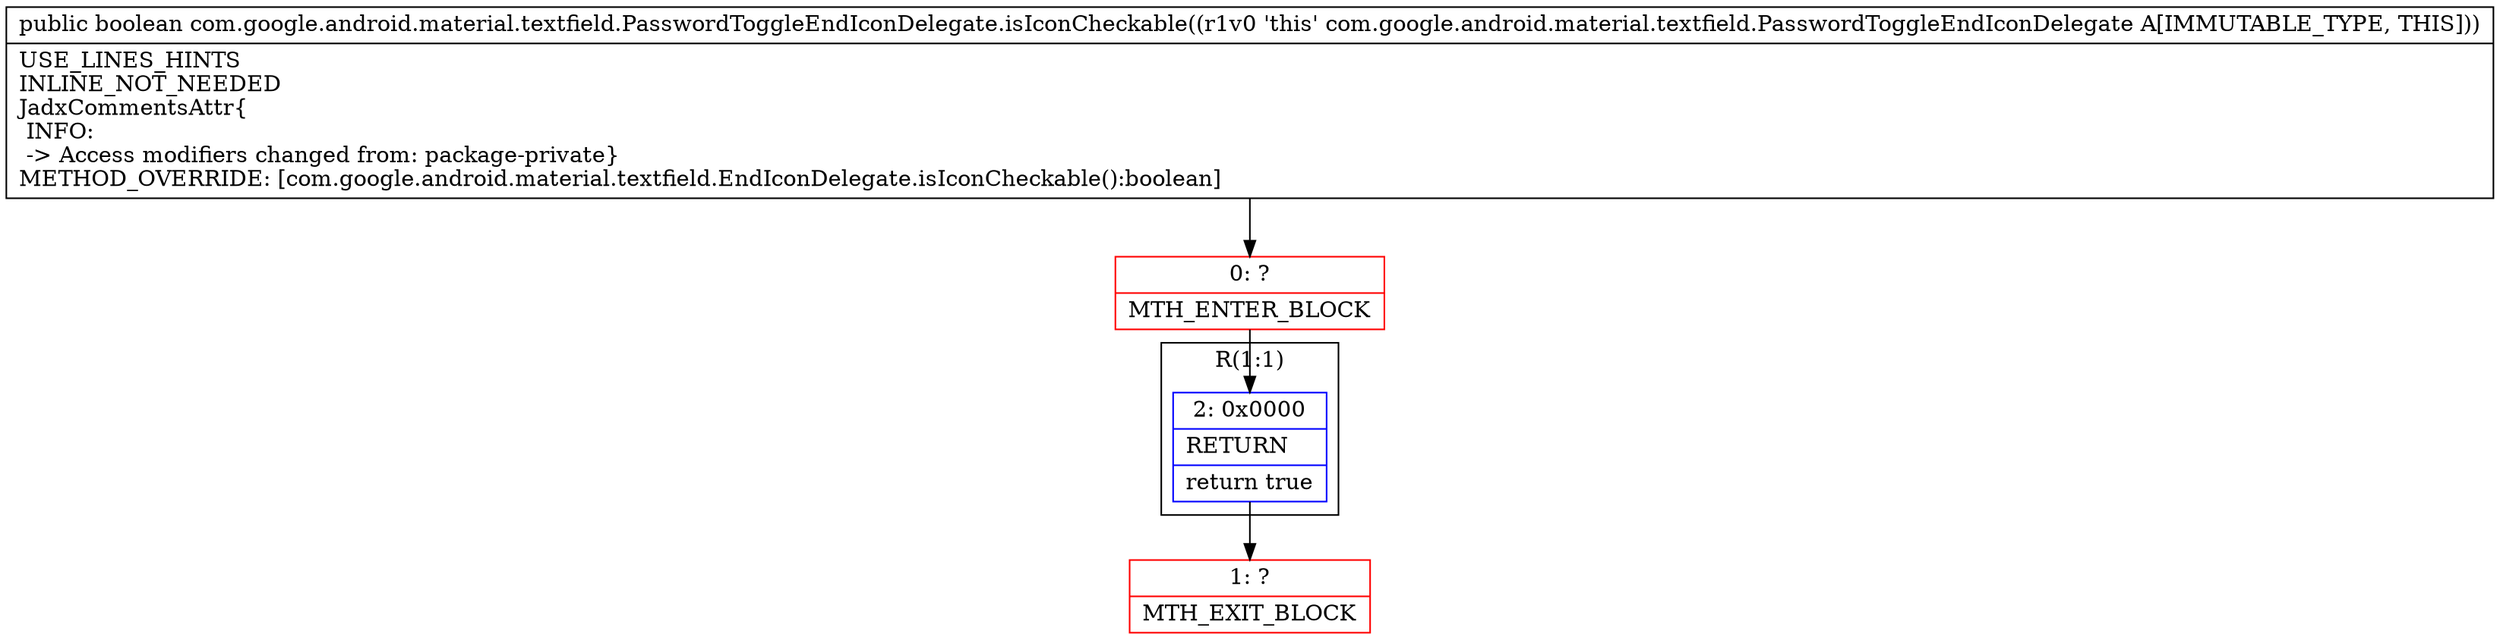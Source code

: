 digraph "CFG forcom.google.android.material.textfield.PasswordToggleEndIconDelegate.isIconCheckable()Z" {
subgraph cluster_Region_130728122 {
label = "R(1:1)";
node [shape=record,color=blue];
Node_2 [shape=record,label="{2\:\ 0x0000|RETURN\l|return true\l}"];
}
Node_0 [shape=record,color=red,label="{0\:\ ?|MTH_ENTER_BLOCK\l}"];
Node_1 [shape=record,color=red,label="{1\:\ ?|MTH_EXIT_BLOCK\l}"];
MethodNode[shape=record,label="{public boolean com.google.android.material.textfield.PasswordToggleEndIconDelegate.isIconCheckable((r1v0 'this' com.google.android.material.textfield.PasswordToggleEndIconDelegate A[IMMUTABLE_TYPE, THIS]))  | USE_LINES_HINTS\lINLINE_NOT_NEEDED\lJadxCommentsAttr\{\l INFO: \l \-\> Access modifiers changed from: package\-private\}\lMETHOD_OVERRIDE: [com.google.android.material.textfield.EndIconDelegate.isIconCheckable():boolean]\l}"];
MethodNode -> Node_0;Node_2 -> Node_1;
Node_0 -> Node_2;
}

